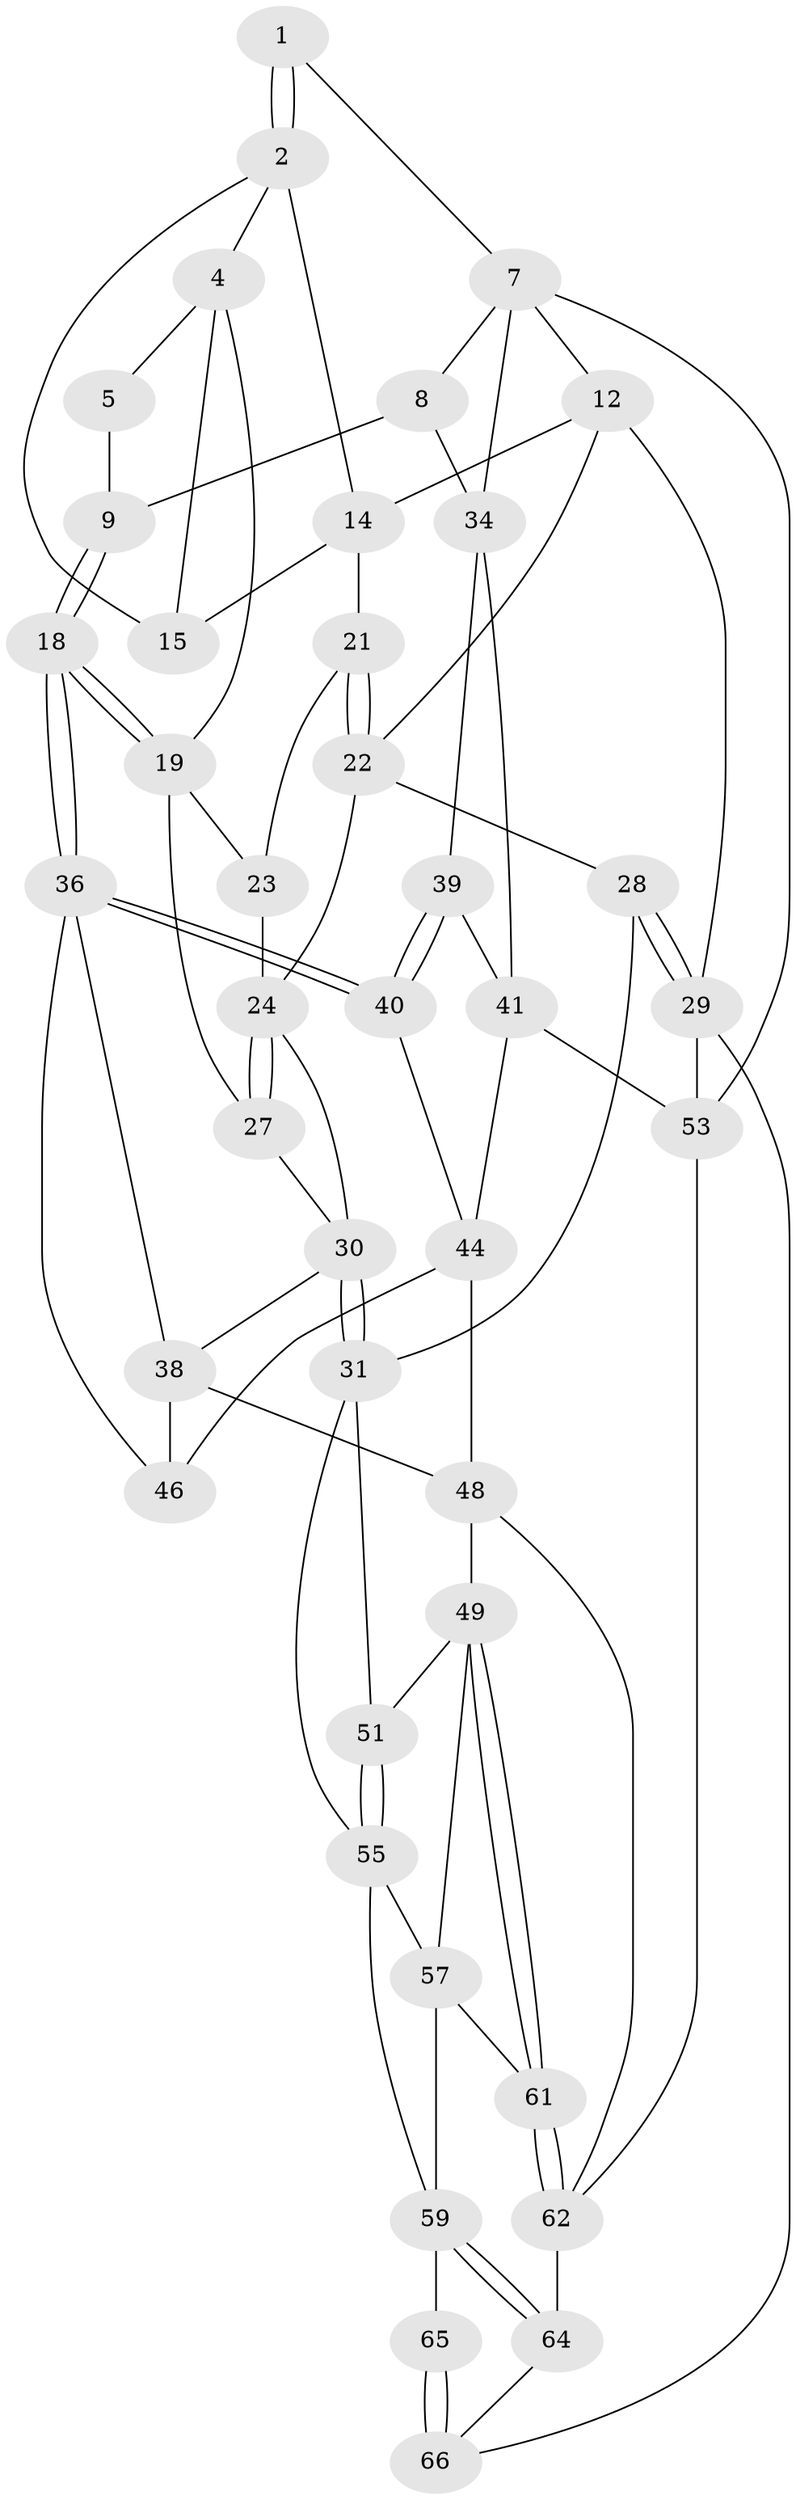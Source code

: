 // Generated by graph-tools (version 1.1) at 2025/24/03/03/25 07:24:33]
// undirected, 41 vertices, 87 edges
graph export_dot {
graph [start="1"]
  node [color=gray90,style=filled];
  1 [pos="+0.7367851318831659+0"];
  2 [pos="+0.3820710638509079+0",super="+3"];
  4 [pos="+0.5608911036763645+0.09633820785311813",super="+17"];
  5 [pos="+0.5838723741388853+0.10097728042665334",super="+6"];
  7 [pos="+0.8973389271874685+0",super="+11"];
  8 [pos="+0.7766536582471817+0.29306131452480316"];
  9 [pos="+0.742383154155776+0.30570813382298073",super="+10"];
  12 [pos="+0+0",super="+13"];
  14 [pos="+0.2714195578141249+0",super="+16"];
  15 [pos="+0.4266143157176945+0.19620373062522914"];
  18 [pos="+0.6985762443098664+0.357070931839122"];
  19 [pos="+0.5574682687798359+0.34991575688169335",super="+20"];
  21 [pos="+0.2458632741773227+0.2642572682222008"];
  22 [pos="+0.18504657309192452+0.2851301851270689",super="+26"];
  23 [pos="+0.33348248924815765+0.308486308068402"];
  24 [pos="+0.3852976934647204+0.40100990188872915",super="+25"];
  27 [pos="+0.4914442118660589+0.4059668768163967"];
  28 [pos="+0+0.6222986674605674"];
  29 [pos="+0+0.6221506088923376",super="+67"];
  30 [pos="+0.32762218361066336+0.5732127080251727",super="+33"];
  31 [pos="+0.2599836917942335+0.6243452559893936",super="+32"];
  34 [pos="+1+0.24637686283477306",super="+35"];
  36 [pos="+0.7217706470763865+0.5056684788165577",super="+37"];
  38 [pos="+0.49986315102473833+0.6278244803800054",super="+47"];
  39 [pos="+0.9623860823931051+0.4659972610253884",super="+42"];
  40 [pos="+0.7718203869979037+0.5478185944797419",super="+43"];
  41 [pos="+1+0.5156155046347817",super="+52"];
  44 [pos="+1+1",super="+45"];
  46 [pos="+0.646818250678049+0.714770505169629"];
  48 [pos="+0.4666985242387345+0.7849103794536422",super="+54"];
  49 [pos="+0.45029918358638743+0.7854000770322628",super="+50"];
  51 [pos="+0.3769929477487078+0.7516275891281922"];
  53 [pos="+1+1"];
  55 [pos="+0.24639495600211905+0.8257831526719036",super="+56"];
  57 [pos="+0.29702821983950933+0.8573831594952152",super="+58"];
  59 [pos="+0.26098397504019005+0.9901685929432301",super="+60"];
  61 [pos="+0.3673853780911013+0.8923301447995025"];
  62 [pos="+0.4427202396516624+1",super="+63"];
  64 [pos="+0.3228694216688123+1"];
  65 [pos="+0.09985524905918096+0.8998966937794268"];
  66 [pos="+0+1",super="+68"];
  1 -- 2;
  1 -- 2;
  1 -- 7;
  2 -- 14;
  2 -- 4;
  2 -- 15;
  4 -- 5;
  4 -- 19;
  4 -- 15;
  5 -- 9 [weight=2];
  7 -- 8;
  7 -- 34;
  7 -- 12;
  7 -- 53;
  8 -- 9;
  8 -- 34;
  9 -- 18;
  9 -- 18;
  12 -- 29 [weight=2];
  12 -- 14;
  12 -- 22;
  14 -- 21;
  14 -- 15;
  18 -- 19;
  18 -- 19;
  18 -- 36;
  18 -- 36;
  19 -- 27;
  19 -- 23;
  21 -- 22;
  21 -- 22;
  21 -- 23;
  22 -- 24;
  22 -- 28;
  23 -- 24;
  24 -- 27;
  24 -- 27;
  24 -- 30;
  27 -- 30;
  28 -- 29;
  28 -- 29;
  28 -- 31;
  29 -- 66;
  29 -- 53;
  30 -- 31;
  30 -- 31;
  30 -- 38;
  31 -- 51;
  31 -- 55;
  34 -- 41;
  34 -- 39;
  36 -- 40;
  36 -- 40;
  36 -- 38;
  36 -- 46;
  38 -- 46;
  38 -- 48;
  39 -- 40 [weight=2];
  39 -- 40;
  39 -- 41;
  40 -- 44;
  41 -- 44;
  41 -- 53;
  44 -- 46;
  44 -- 48;
  48 -- 49;
  48 -- 62;
  49 -- 61;
  49 -- 61;
  49 -- 51;
  49 -- 57;
  51 -- 55;
  51 -- 55;
  53 -- 62;
  55 -- 57;
  55 -- 59;
  57 -- 59;
  57 -- 61;
  59 -- 64;
  59 -- 64;
  59 -- 65;
  61 -- 62;
  61 -- 62;
  62 -- 64;
  64 -- 66;
  65 -- 66 [weight=2];
  65 -- 66;
}
